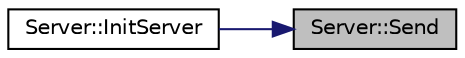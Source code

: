 digraph "Server::Send"
{
 // LATEX_PDF_SIZE
  edge [fontname="Helvetica",fontsize="10",labelfontname="Helvetica",labelfontsize="10"];
  node [fontname="Helvetica",fontsize="10",shape=record];
  rankdir="RL";
  Node1 [label="Server::Send",height=0.2,width=0.4,color="black", fillcolor="grey75", style="filled", fontcolor="black",tooltip=" "];
  Node1 -> Node2 [dir="back",color="midnightblue",fontsize="10",style="solid",fontname="Helvetica"];
  Node2 [label="Server::InitServer",height=0.2,width=0.4,color="black", fillcolor="white", style="filled",URL="$class_server.html#a02b029dcb6f2dc46dfcc8785a616682f",tooltip=" "];
}
